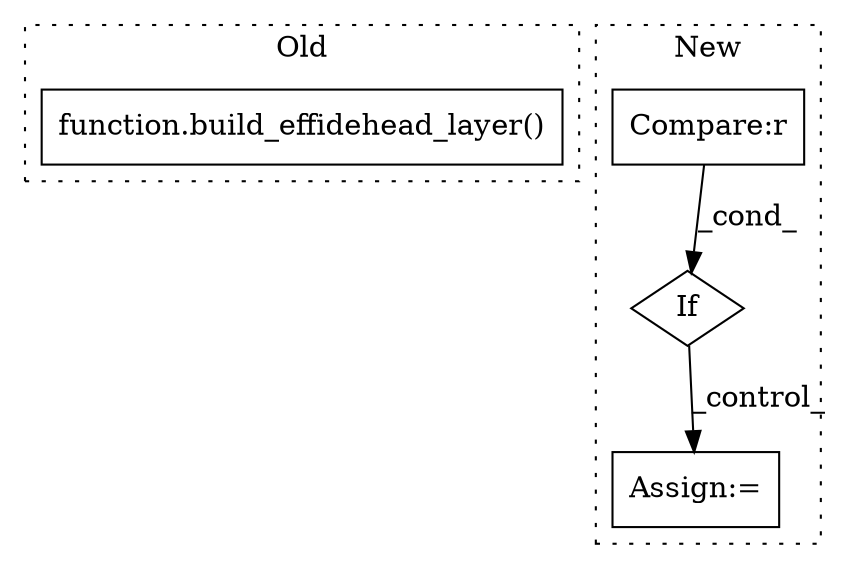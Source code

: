digraph G {
subgraph cluster0 {
1 [label="function.build_effidehead_layer()" a="75" s="2525,2587" l="23,1" shape="box"];
label = "Old";
style="dotted";
}
subgraph cluster1 {
2 [label="If" a="96" s="2812" l="3" shape="diamond"];
3 [label="Compare:r" a="40" s="2815" l="35" shape="box"];
4 [label="Assign:=" a="68" s="3275" l="3" shape="box"];
label = "New";
style="dotted";
}
2 -> 4 [label="_control_"];
3 -> 2 [label="_cond_"];
}